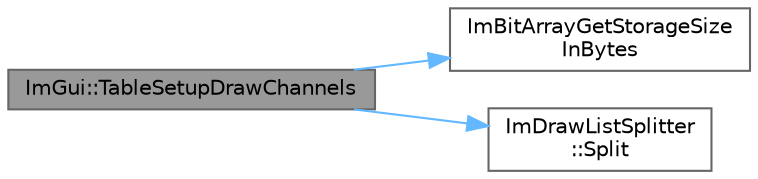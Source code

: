 digraph "ImGui::TableSetupDrawChannels"
{
 // LATEX_PDF_SIZE
  bgcolor="transparent";
  edge [fontname=Helvetica,fontsize=10,labelfontname=Helvetica,labelfontsize=10];
  node [fontname=Helvetica,fontsize=10,shape=box,height=0.2,width=0.4];
  rankdir="LR";
  Node1 [id="Node000001",label="ImGui::TableSetupDrawChannels",height=0.2,width=0.4,color="gray40", fillcolor="grey60", style="filled", fontcolor="black",tooltip=" "];
  Node1 -> Node2 [id="edge1_Node000001_Node000002",color="steelblue1",style="solid",tooltip=" "];
  Node2 [id="Node000002",label="ImBitArrayGetStorageSize\lInBytes",height=0.2,width=0.4,color="grey40", fillcolor="white", style="filled",URL="$imgui__internal_8h.html#afa514da2ff9ab03ce4fa8c390d99bb63",tooltip=" "];
  Node1 -> Node3 [id="edge2_Node000001_Node000003",color="steelblue1",style="solid",tooltip=" "];
  Node3 [id="Node000003",label="ImDrawListSplitter\l::Split",height=0.2,width=0.4,color="grey40", fillcolor="white", style="filled",URL="$struct_im_draw_list_splitter.html#aa491c5b1e10b2f5340e7db4949d31255",tooltip=" "];
}
